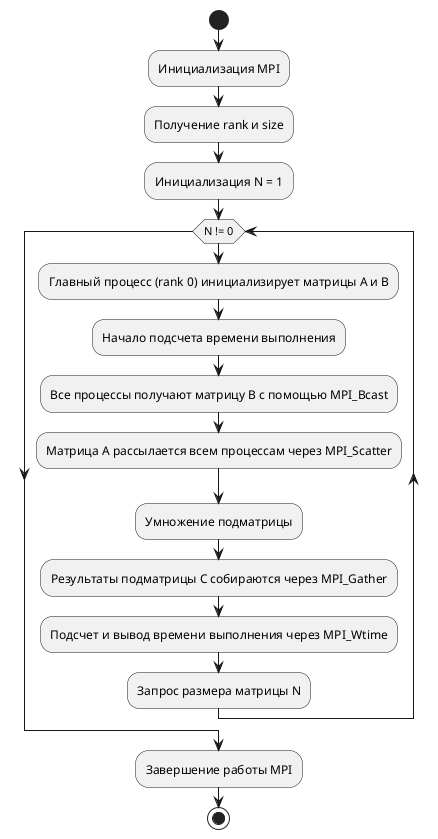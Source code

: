 @startuml
start

:Инициализация MPI;
:Получение rank и size;
:Инициализация N = 1;
while (N != 0) 
    :Главный процесс (rank 0) инициализирует матрицы A и B;

    :Начало подсчета времени выполнения;

    :Все процессы получают матрицу B с помощью MPI_Bcast;
    :Матрица A рассылается всем процессам через MPI_Scatter;
    :Умножение подматрицы;
    :Результаты подматрицы C собираются через MPI_Gather;
    
    :Подсчет и вывод времени выполнения через MPI_Wtime;

    :Запрос размера матрицы N;
endwhile

:Завершение работы MPI;

stop
@enduml
